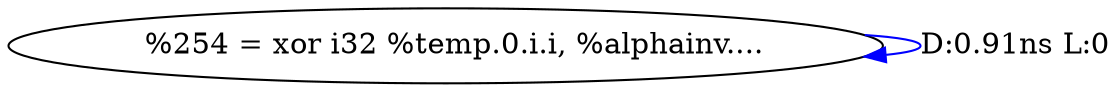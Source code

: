 digraph {
Node0x36e8a90[label="  %254 = xor i32 %temp.0.i.i, %alphainv...."];
Node0x36e8a90 -> Node0x36e8a90[label="D:0.91ns L:0",color=blue];
}
